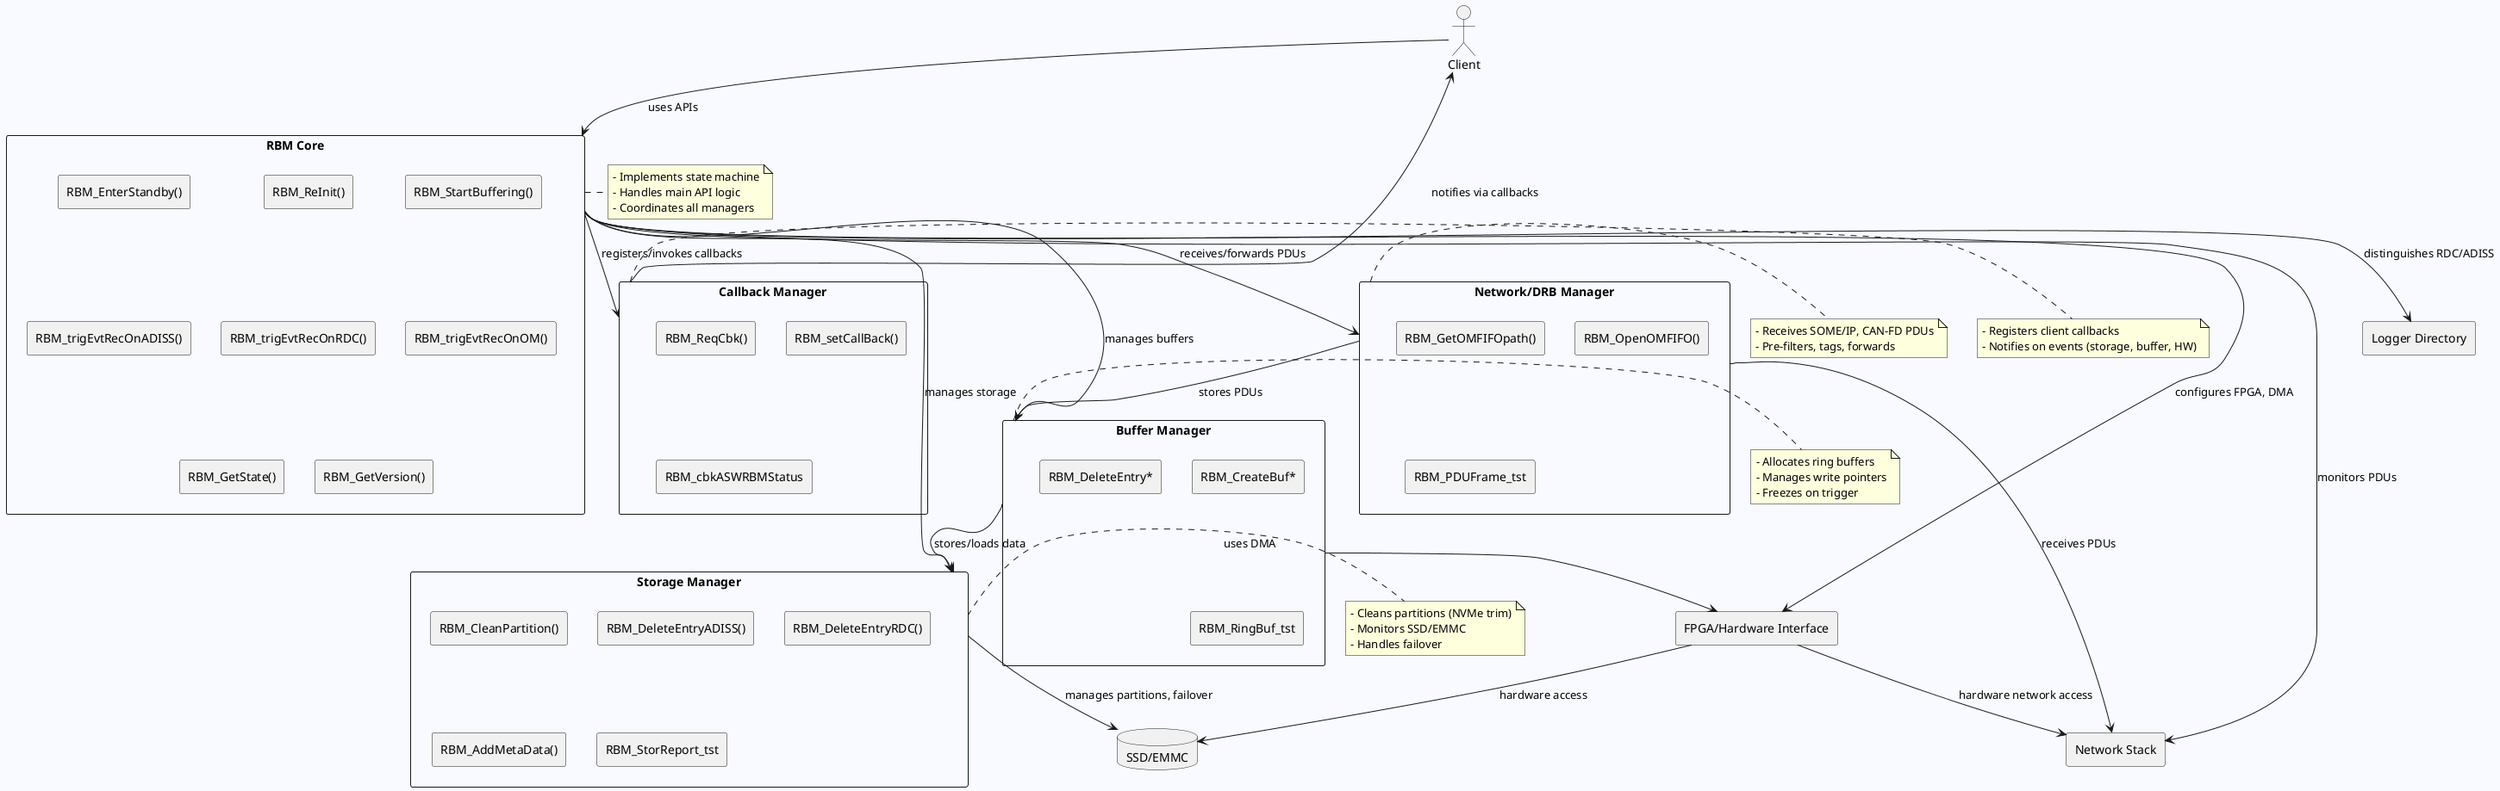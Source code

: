 @startuml
' Global style for clarity
skinparam componentStyle rectangle
skinparam backgroundColor #f8faff
 
' External Client/Middleware
actor Client
 
' Main RBM Core Component
component "RBM Core" as RBM_Core {
  [RBM_EnterStandby()]
  [RBM_ReInit()]
  [RBM_StartBuffering()]
  [RBM_trigEvtRecOnADISS()]
  [RBM_trigEvtRecOnRDC()]
  [RBM_trigEvtRecOnOM()]
  [RBM_GetState()]
  [RBM_GetVersion()]
}
 
' Buffer Manager
component "Buffer Manager" as BufferMgr {
  [RBM_CreateBuf*]
  [RBM_DeleteEntry*]
  [RBM_RingBuf_tst]
}
 
' Storage Manager
component "Storage Manager" as StorageMgr {
  [RBM_CleanPartition()]
  [RBM_DeleteEntryADISS()]
  [RBM_DeleteEntryRDC()]
  [RBM_AddMetaData()]
  [RBM_StorReport_tst]
}
 
' Callback Manager
component "Callback Manager" as CallbackMgr {
  [RBM_ReqCbk()]
  [RBM_setCallBack()]
  [RBM_cbkASWRBMStatus]
}
 
' Network/DRB Manager
component "Network/DRB Manager" as DRBMgr {
  [RBM_GetOMFIFOpath()]
  [RBM_OpenOMFIFO()]
  [RBM_PDUFrame_tst]
}
 
' Logger Directory
component "Logger Directory" as LoggerDir
 
' FPGA/Hardware Interface
component "FPGA/Hardware Interface" as HW_IF
 
' Storage Devices
database "SSD/EMMC" as Storage
 
' Network Stack
component "Network Stack" as NetStack
 
' Relationships
 
Client --> RBM_Core : uses APIs
RBM_Core --> BufferMgr : manages buffers
RBM_Core --> StorageMgr : manages storage
RBM_Core --> CallbackMgr : registers/invokes callbacks
RBM_Core --> DRBMgr : receives/forwards PDUs
RBM_Core --> LoggerDir : distinguishes RDC/ADISS
RBM_Core --> HW_IF : configures FPGA, DMA
RBM_Core --> NetStack : monitors PDUs
 
BufferMgr --> HW_IF : uses DMA
BufferMgr --> StorageMgr : stores/loads data
 
StorageMgr --> Storage : manages partitions, failover
 
CallbackMgr --> Client : notifies via callbacks
 
DRBMgr --> NetStack : receives PDUs
DRBMgr --> BufferMgr : stores PDUs
 
HW_IF --> Storage : hardware access
HW_IF --> NetStack : hardware network access
 
' Notes for clarity
note right of RBM_Core
  - Implements state machine
  - Handles main API logic
  - Coordinates all managers
end note
 
note right of CallbackMgr
  - Registers client callbacks
  - Notifies on events (storage, buffer, HW)
end note
 
note right of StorageMgr
  - Cleans partitions (NVMe trim)
  - Monitors SSD/EMMC
  - Handles failover
end note
 
note right of BufferMgr
  - Allocates ring buffers
  - Manages write pointers
  - Freezes on trigger
end note
 
note right of DRBMgr
  - Receives SOME/IP, CAN-FD PDUs
  - Pre-filters, tags, forwards
end note
@enduml